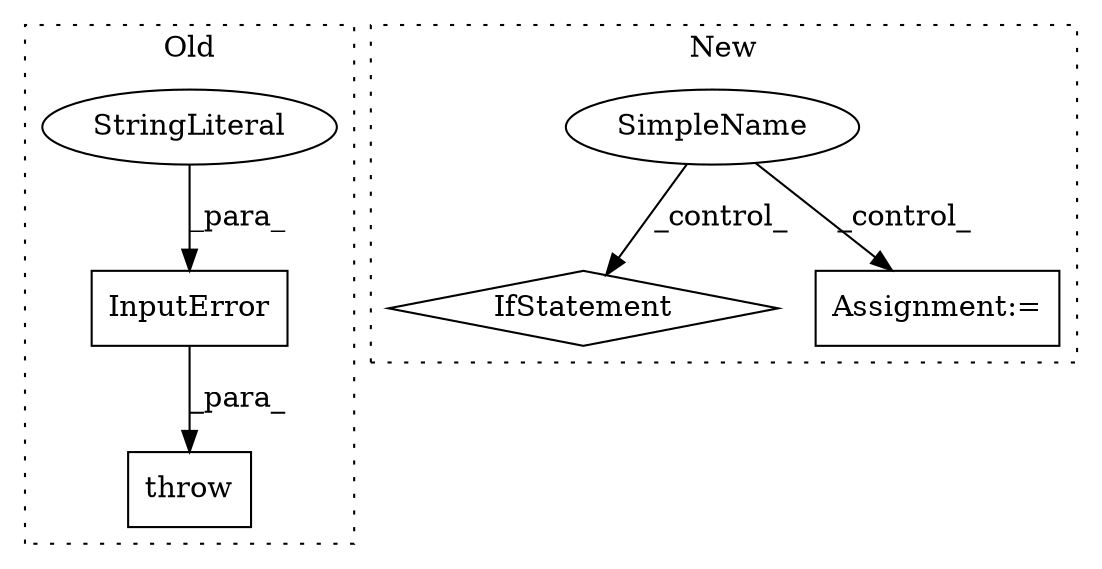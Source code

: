 digraph G {
subgraph cluster0 {
1 [label="InputError" a="32" s="3332,3389" l="11,1" shape="box"];
3 [label="throw" a="53" s="3326" l="6" shape="box"];
4 [label="StringLiteral" a="45" s="3343" l="46" shape="ellipse"];
label = "Old";
style="dotted";
}
subgraph cluster1 {
2 [label="IfStatement" a="25" s="3227,3246" l="4,2" shape="diamond"];
5 [label="SimpleName" a="42" s="" l="" shape="ellipse"];
6 [label="Assignment:=" a="7" s="4140" l="1" shape="box"];
label = "New";
style="dotted";
}
1 -> 3 [label="_para_"];
4 -> 1 [label="_para_"];
5 -> 2 [label="_control_"];
5 -> 6 [label="_control_"];
}